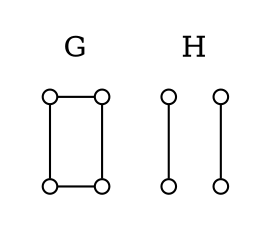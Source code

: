 strict graph  {
    node [shape=circle, width=0.1, height=0.1, label=""]
	graph [style=filled, color=white];

    subgraph cluster_G {
        label="G"
        1 -- 2;
        1 -- 4;
        2 -- 3;
        3 -- 4;
        {rank = same; 1, 2};
        {rank = same; 3, 4};
    }

    subgraph cluster_H {
        label="H"
        a1 -- a3;
        a2 -- a4;
        {rank = same; a1, a2};
        {rank = same; a3, a4};
    }
}
